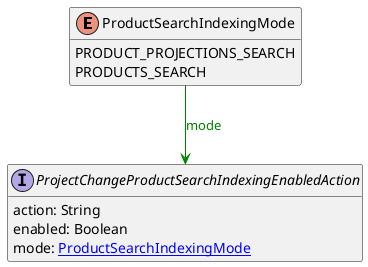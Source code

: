 @startuml

hide methods
enum ProductSearchIndexingMode {
    PRODUCT_PROJECTIONS_SEARCH
    PRODUCTS_SEARCH
}
interface ProjectChangeProductSearchIndexingEnabledAction [[ProjectChangeProductSearchIndexingEnabledAction.svg]]  {
    action: String
    enabled: Boolean
    mode: [[ProductSearchIndexingMode.svg ProductSearchIndexingMode]]
}
ProductSearchIndexingMode --> ProjectChangeProductSearchIndexingEnabledAction #green;text:green : "mode"
@enduml
